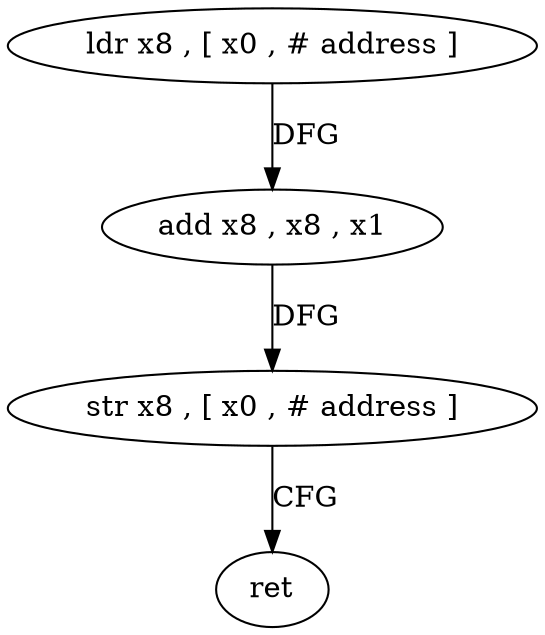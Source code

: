 digraph "func" {
"4219828" [label = "ldr x8 , [ x0 , # address ]" ]
"4219832" [label = "add x8 , x8 , x1" ]
"4219836" [label = "str x8 , [ x0 , # address ]" ]
"4219840" [label = "ret" ]
"4219828" -> "4219832" [ label = "DFG" ]
"4219832" -> "4219836" [ label = "DFG" ]
"4219836" -> "4219840" [ label = "CFG" ]
}
